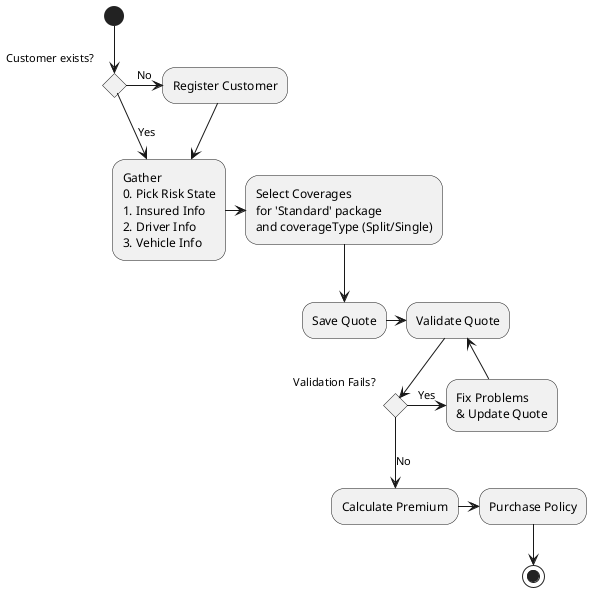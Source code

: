@startuml

(*) --> if "Customer exists?"
->[Yes] "Gather
         0. Pick Risk State
         1. Insured Info
         2. Driver Info
         3. Vehicle Info"
else
-right->[No] "Register Customer"
endif
--> "Gather
    0. Pick Risk State
    1. Insured Info
    2. Driver Info
    3. Vehicle Info"

-> "Select Coverages
for 'Standard' package
and coverageType (Split/Single)"
'note left : "Based on the chosen Risk State"
-down-> "Save Quote"
-> "Validate Quote" as validate

if "Validation Fails?" then
->[Yes] "Fix Problems
& Update Quote"
-> validate
else
-->[No] "Calculate Premium"
endif
-right-> "Purchase Policy"
-->(*)
@enduml
